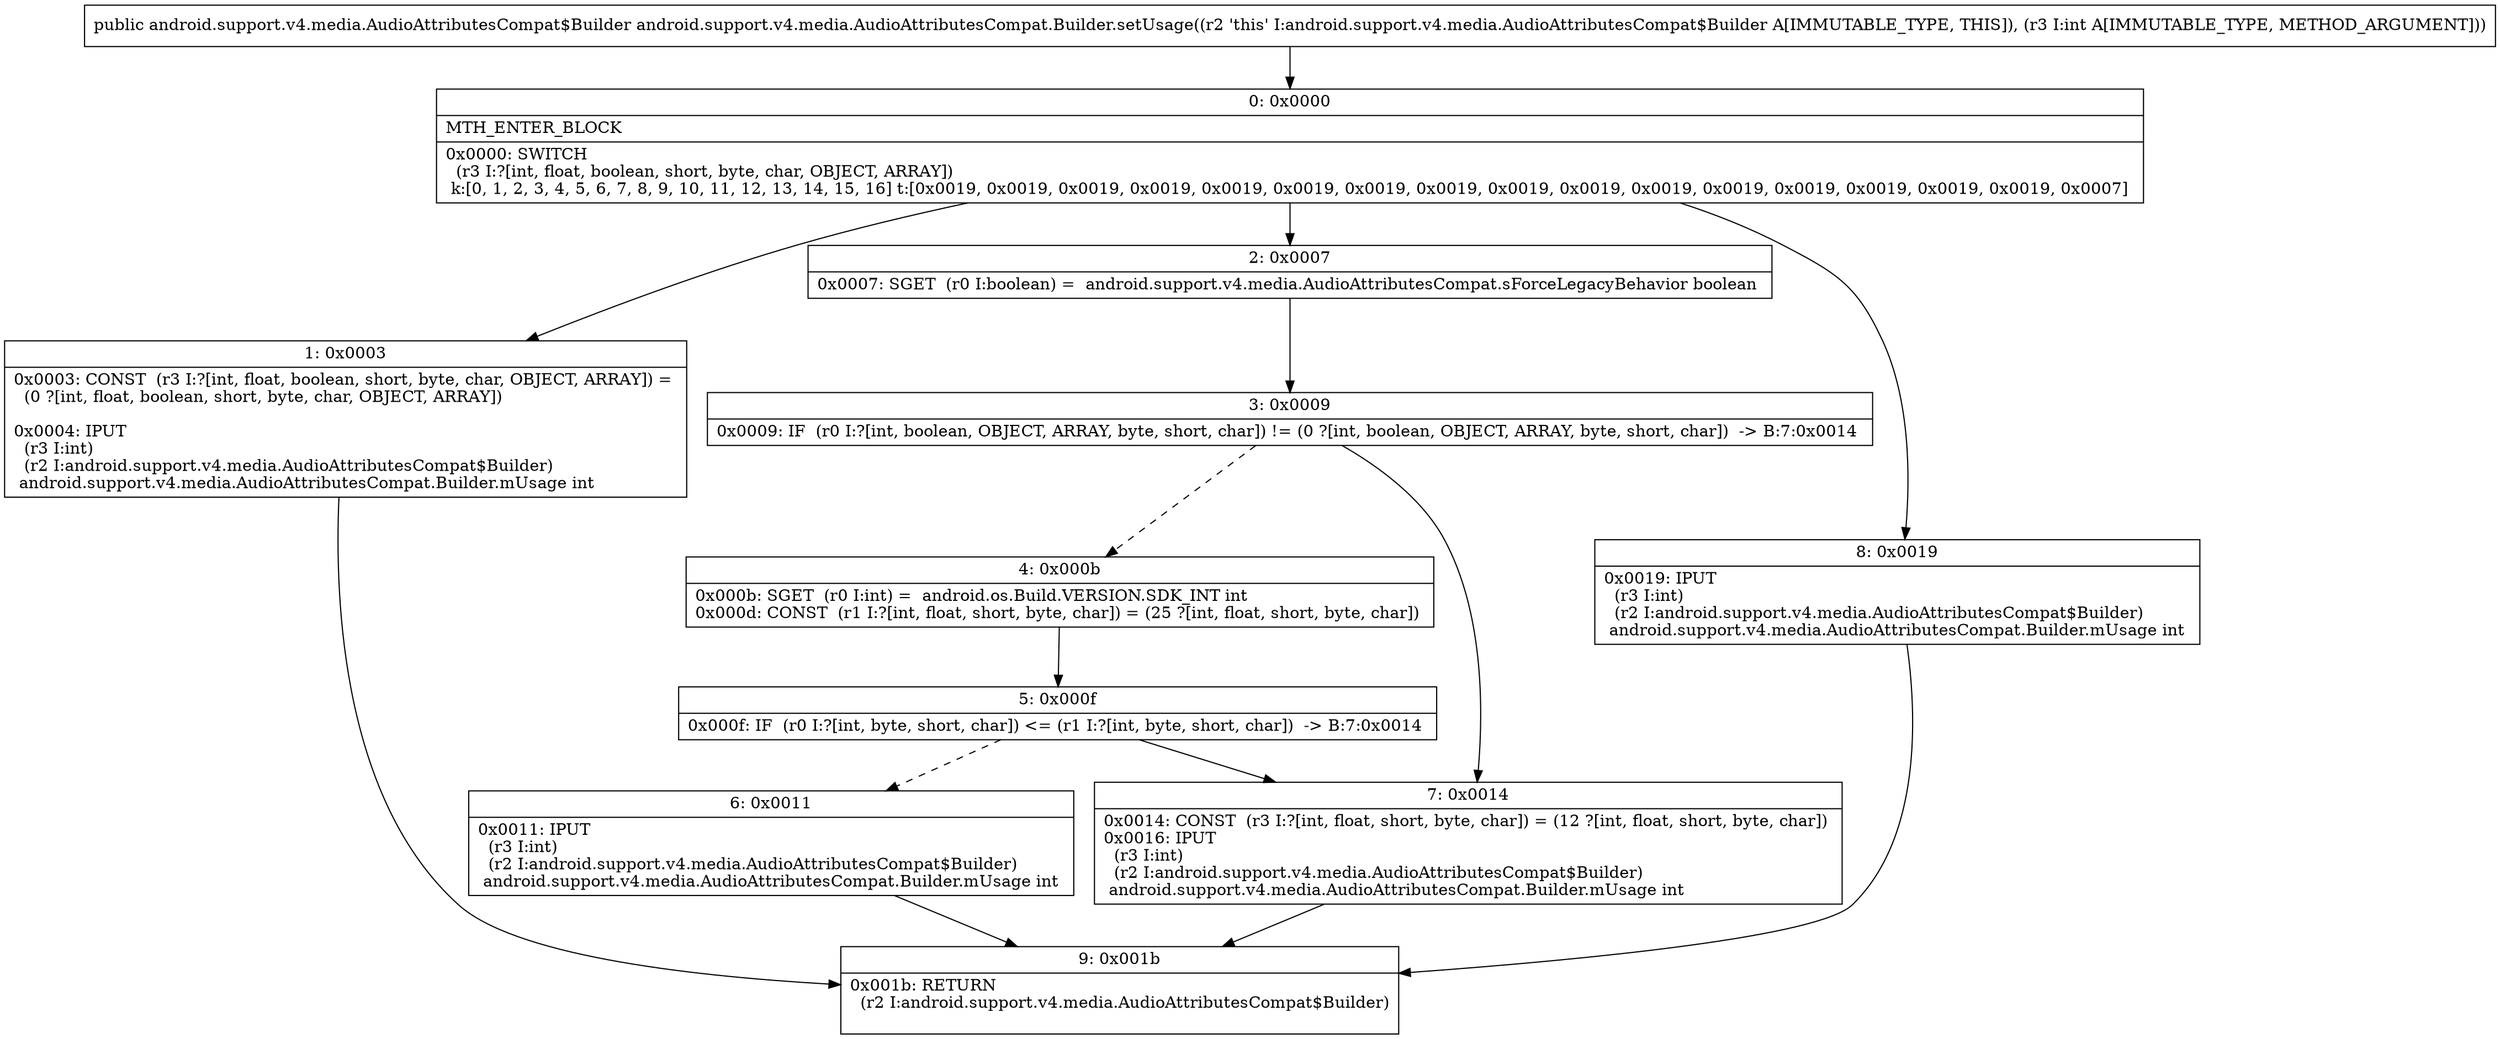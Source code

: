 digraph "CFG forandroid.support.v4.media.AudioAttributesCompat.Builder.setUsage(I)Landroid\/support\/v4\/media\/AudioAttributesCompat$Builder;" {
Node_0 [shape=record,label="{0\:\ 0x0000|MTH_ENTER_BLOCK\l|0x0000: SWITCH  \l  (r3 I:?[int, float, boolean, short, byte, char, OBJECT, ARRAY])\l k:[0, 1, 2, 3, 4, 5, 6, 7, 8, 9, 10, 11, 12, 13, 14, 15, 16] t:[0x0019, 0x0019, 0x0019, 0x0019, 0x0019, 0x0019, 0x0019, 0x0019, 0x0019, 0x0019, 0x0019, 0x0019, 0x0019, 0x0019, 0x0019, 0x0019, 0x0007] \l}"];
Node_1 [shape=record,label="{1\:\ 0x0003|0x0003: CONST  (r3 I:?[int, float, boolean, short, byte, char, OBJECT, ARRAY]) = \l  (0 ?[int, float, boolean, short, byte, char, OBJECT, ARRAY])\l \l0x0004: IPUT  \l  (r3 I:int)\l  (r2 I:android.support.v4.media.AudioAttributesCompat$Builder)\l android.support.v4.media.AudioAttributesCompat.Builder.mUsage int \l}"];
Node_2 [shape=record,label="{2\:\ 0x0007|0x0007: SGET  (r0 I:boolean) =  android.support.v4.media.AudioAttributesCompat.sForceLegacyBehavior boolean \l}"];
Node_3 [shape=record,label="{3\:\ 0x0009|0x0009: IF  (r0 I:?[int, boolean, OBJECT, ARRAY, byte, short, char]) != (0 ?[int, boolean, OBJECT, ARRAY, byte, short, char])  \-\> B:7:0x0014 \l}"];
Node_4 [shape=record,label="{4\:\ 0x000b|0x000b: SGET  (r0 I:int) =  android.os.Build.VERSION.SDK_INT int \l0x000d: CONST  (r1 I:?[int, float, short, byte, char]) = (25 ?[int, float, short, byte, char]) \l}"];
Node_5 [shape=record,label="{5\:\ 0x000f|0x000f: IF  (r0 I:?[int, byte, short, char]) \<= (r1 I:?[int, byte, short, char])  \-\> B:7:0x0014 \l}"];
Node_6 [shape=record,label="{6\:\ 0x0011|0x0011: IPUT  \l  (r3 I:int)\l  (r2 I:android.support.v4.media.AudioAttributesCompat$Builder)\l android.support.v4.media.AudioAttributesCompat.Builder.mUsage int \l}"];
Node_7 [shape=record,label="{7\:\ 0x0014|0x0014: CONST  (r3 I:?[int, float, short, byte, char]) = (12 ?[int, float, short, byte, char]) \l0x0016: IPUT  \l  (r3 I:int)\l  (r2 I:android.support.v4.media.AudioAttributesCompat$Builder)\l android.support.v4.media.AudioAttributesCompat.Builder.mUsage int \l}"];
Node_8 [shape=record,label="{8\:\ 0x0019|0x0019: IPUT  \l  (r3 I:int)\l  (r2 I:android.support.v4.media.AudioAttributesCompat$Builder)\l android.support.v4.media.AudioAttributesCompat.Builder.mUsage int \l}"];
Node_9 [shape=record,label="{9\:\ 0x001b|0x001b: RETURN  \l  (r2 I:android.support.v4.media.AudioAttributesCompat$Builder)\l \l}"];
MethodNode[shape=record,label="{public android.support.v4.media.AudioAttributesCompat$Builder android.support.v4.media.AudioAttributesCompat.Builder.setUsage((r2 'this' I:android.support.v4.media.AudioAttributesCompat$Builder A[IMMUTABLE_TYPE, THIS]), (r3 I:int A[IMMUTABLE_TYPE, METHOD_ARGUMENT])) }"];
MethodNode -> Node_0;
Node_0 -> Node_1;
Node_0 -> Node_2;
Node_0 -> Node_8;
Node_1 -> Node_9;
Node_2 -> Node_3;
Node_3 -> Node_4[style=dashed];
Node_3 -> Node_7;
Node_4 -> Node_5;
Node_5 -> Node_6[style=dashed];
Node_5 -> Node_7;
Node_6 -> Node_9;
Node_7 -> Node_9;
Node_8 -> Node_9;
}

